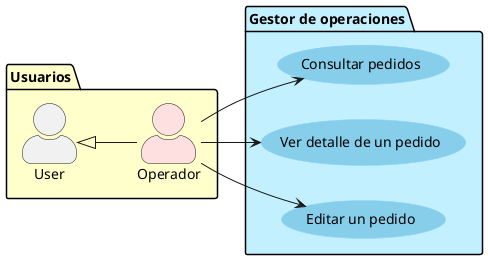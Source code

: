 @startuml operaciones
left to right direction
skinparam actorStyle awesome

skinparam usecase {
  BackgroundColor SkyBlue
  BorderColor LightSkyBlue
}

package Usuarios #BUSINESS{
  actor Operador #IMPLEMENTATION
  User <|-- Operador
}
package "Gestor de operaciones" #APPLICATION {
  usecase "Consultar pedidos" as consultarPedido
  usecase "Ver detalle de un pedido" as verPedido
  usecase "Editar un pedido" as editarPedido
}

Operador --> consultarPedido
Operador --> verPedido
Operador --> editarPedido

@enduml